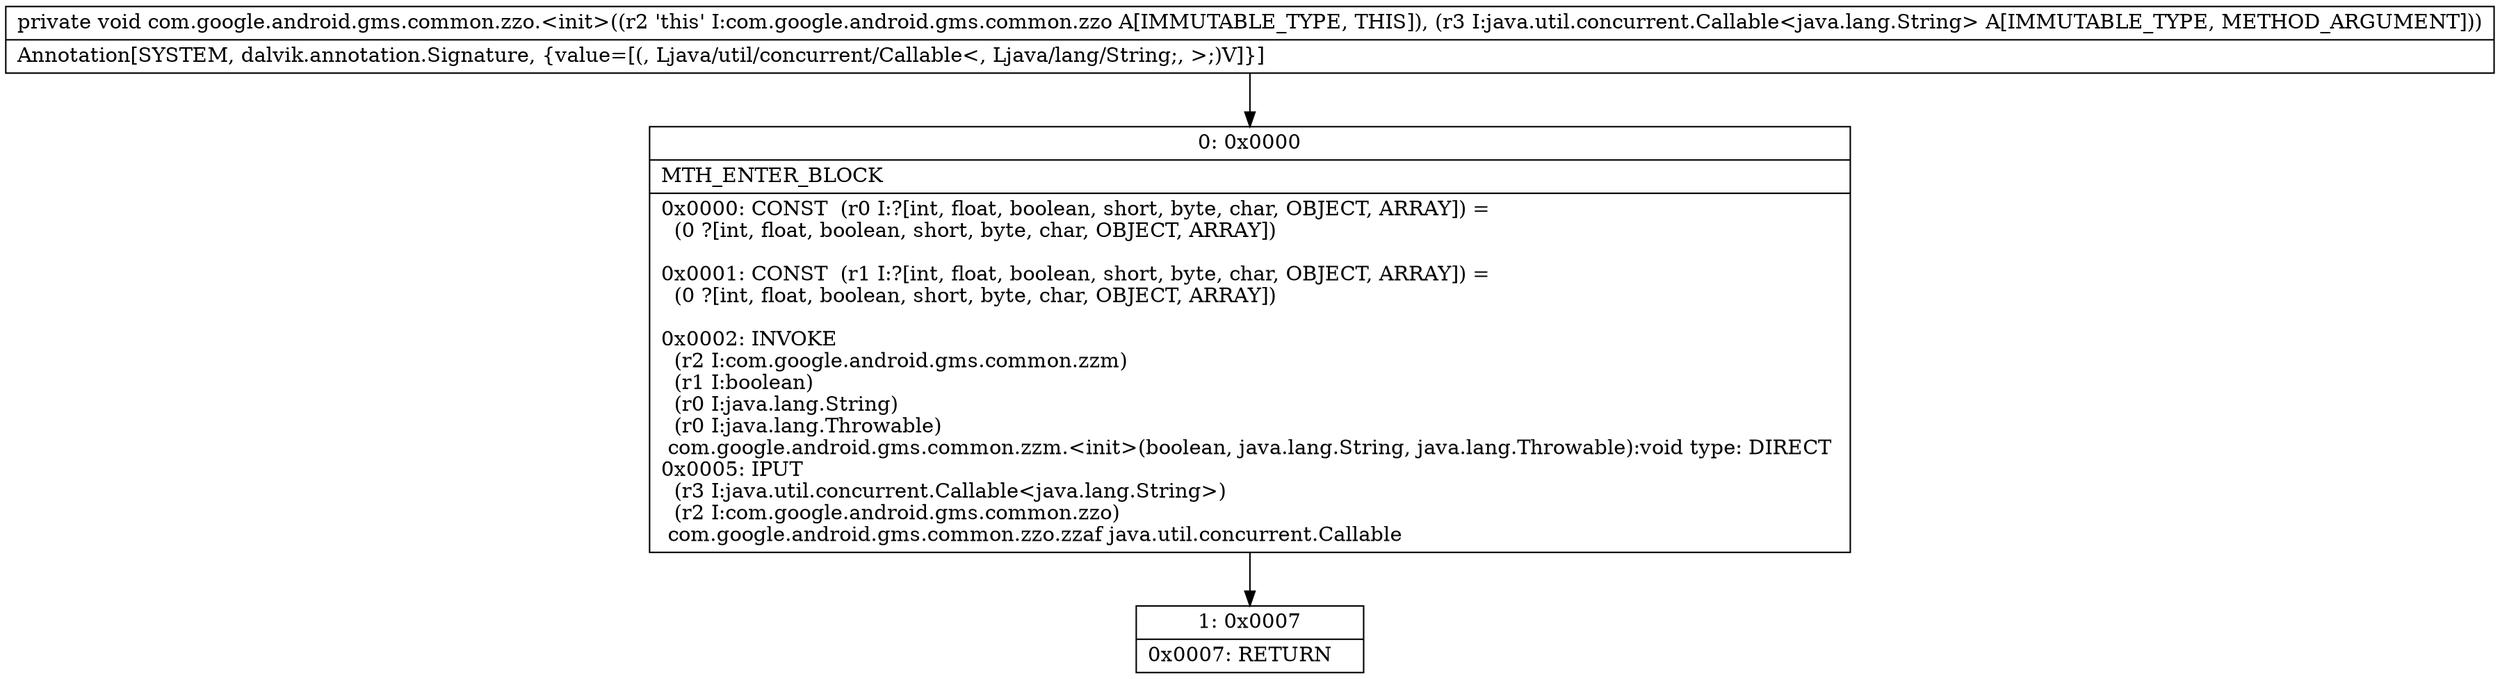 digraph "CFG forcom.google.android.gms.common.zzo.\<init\>(Ljava\/util\/concurrent\/Callable;)V" {
Node_0 [shape=record,label="{0\:\ 0x0000|MTH_ENTER_BLOCK\l|0x0000: CONST  (r0 I:?[int, float, boolean, short, byte, char, OBJECT, ARRAY]) = \l  (0 ?[int, float, boolean, short, byte, char, OBJECT, ARRAY])\l \l0x0001: CONST  (r1 I:?[int, float, boolean, short, byte, char, OBJECT, ARRAY]) = \l  (0 ?[int, float, boolean, short, byte, char, OBJECT, ARRAY])\l \l0x0002: INVOKE  \l  (r2 I:com.google.android.gms.common.zzm)\l  (r1 I:boolean)\l  (r0 I:java.lang.String)\l  (r0 I:java.lang.Throwable)\l com.google.android.gms.common.zzm.\<init\>(boolean, java.lang.String, java.lang.Throwable):void type: DIRECT \l0x0005: IPUT  \l  (r3 I:java.util.concurrent.Callable\<java.lang.String\>)\l  (r2 I:com.google.android.gms.common.zzo)\l com.google.android.gms.common.zzo.zzaf java.util.concurrent.Callable \l}"];
Node_1 [shape=record,label="{1\:\ 0x0007|0x0007: RETURN   \l}"];
MethodNode[shape=record,label="{private void com.google.android.gms.common.zzo.\<init\>((r2 'this' I:com.google.android.gms.common.zzo A[IMMUTABLE_TYPE, THIS]), (r3 I:java.util.concurrent.Callable\<java.lang.String\> A[IMMUTABLE_TYPE, METHOD_ARGUMENT]))  | Annotation[SYSTEM, dalvik.annotation.Signature, \{value=[(, Ljava\/util\/concurrent\/Callable\<, Ljava\/lang\/String;, \>;)V]\}]\l}"];
MethodNode -> Node_0;
Node_0 -> Node_1;
}

